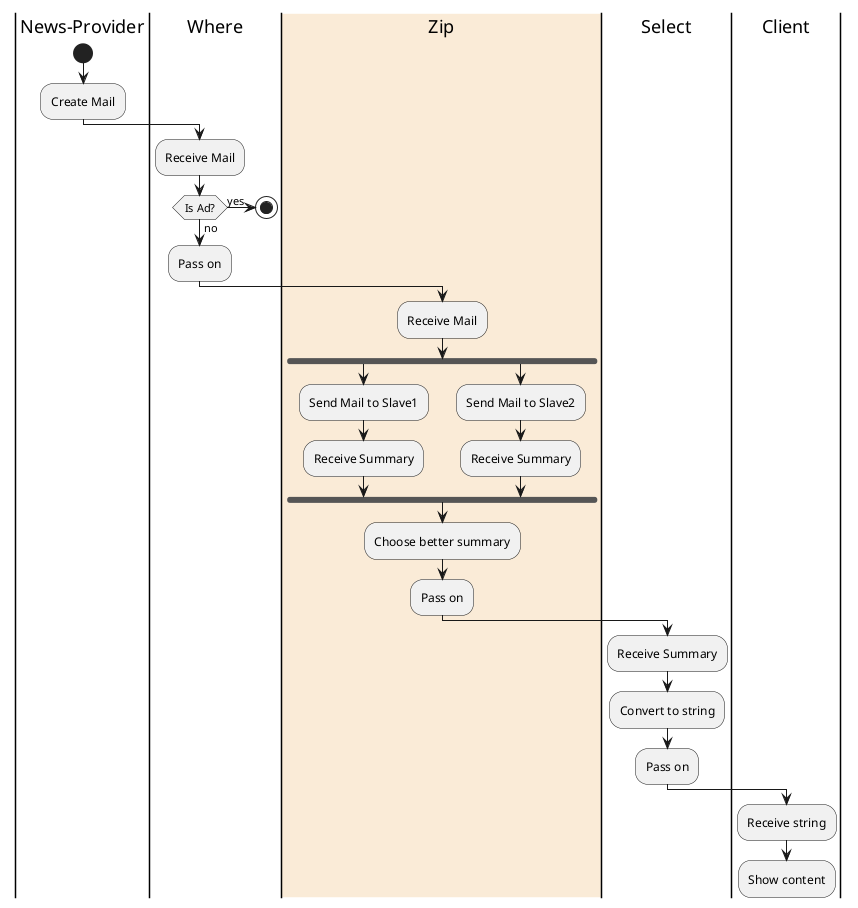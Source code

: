 @startuml Zip
|News-Provider|
start
:Create Mail;
|Where|
:Receive Mail;
if (Is Ad?) then (yes)
    stop
else (no)
    :Pass on;
endif
|#AntiqueWhite|Zip|
:Receive Mail;
fork
:Send Mail to Slave1;
:Receive Summary;
fork again
:Send Mail to Slave2;
:Receive Summary;
end fork
:Choose better summary;
:Pass on;
|Select|
:Receive Summary;
:Convert to string;
:Pass on;
|Client|
:Receive string;
:Show content;
@enduml